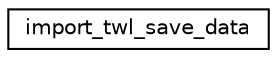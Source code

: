 digraph "Graphical Class Hierarchy"
{
  edge [fontname="Helvetica",fontsize="10",labelfontname="Helvetica",labelfontsize="10"];
  node [fontname="Helvetica",fontsize="10",shape=record];
  rankdir="LR";
  Node1 [label="import_twl_save_data",height=0.2,width=0.4,color="black", fillcolor="white", style="filled",URL="$structimport__twl__save__data.html"];
}

